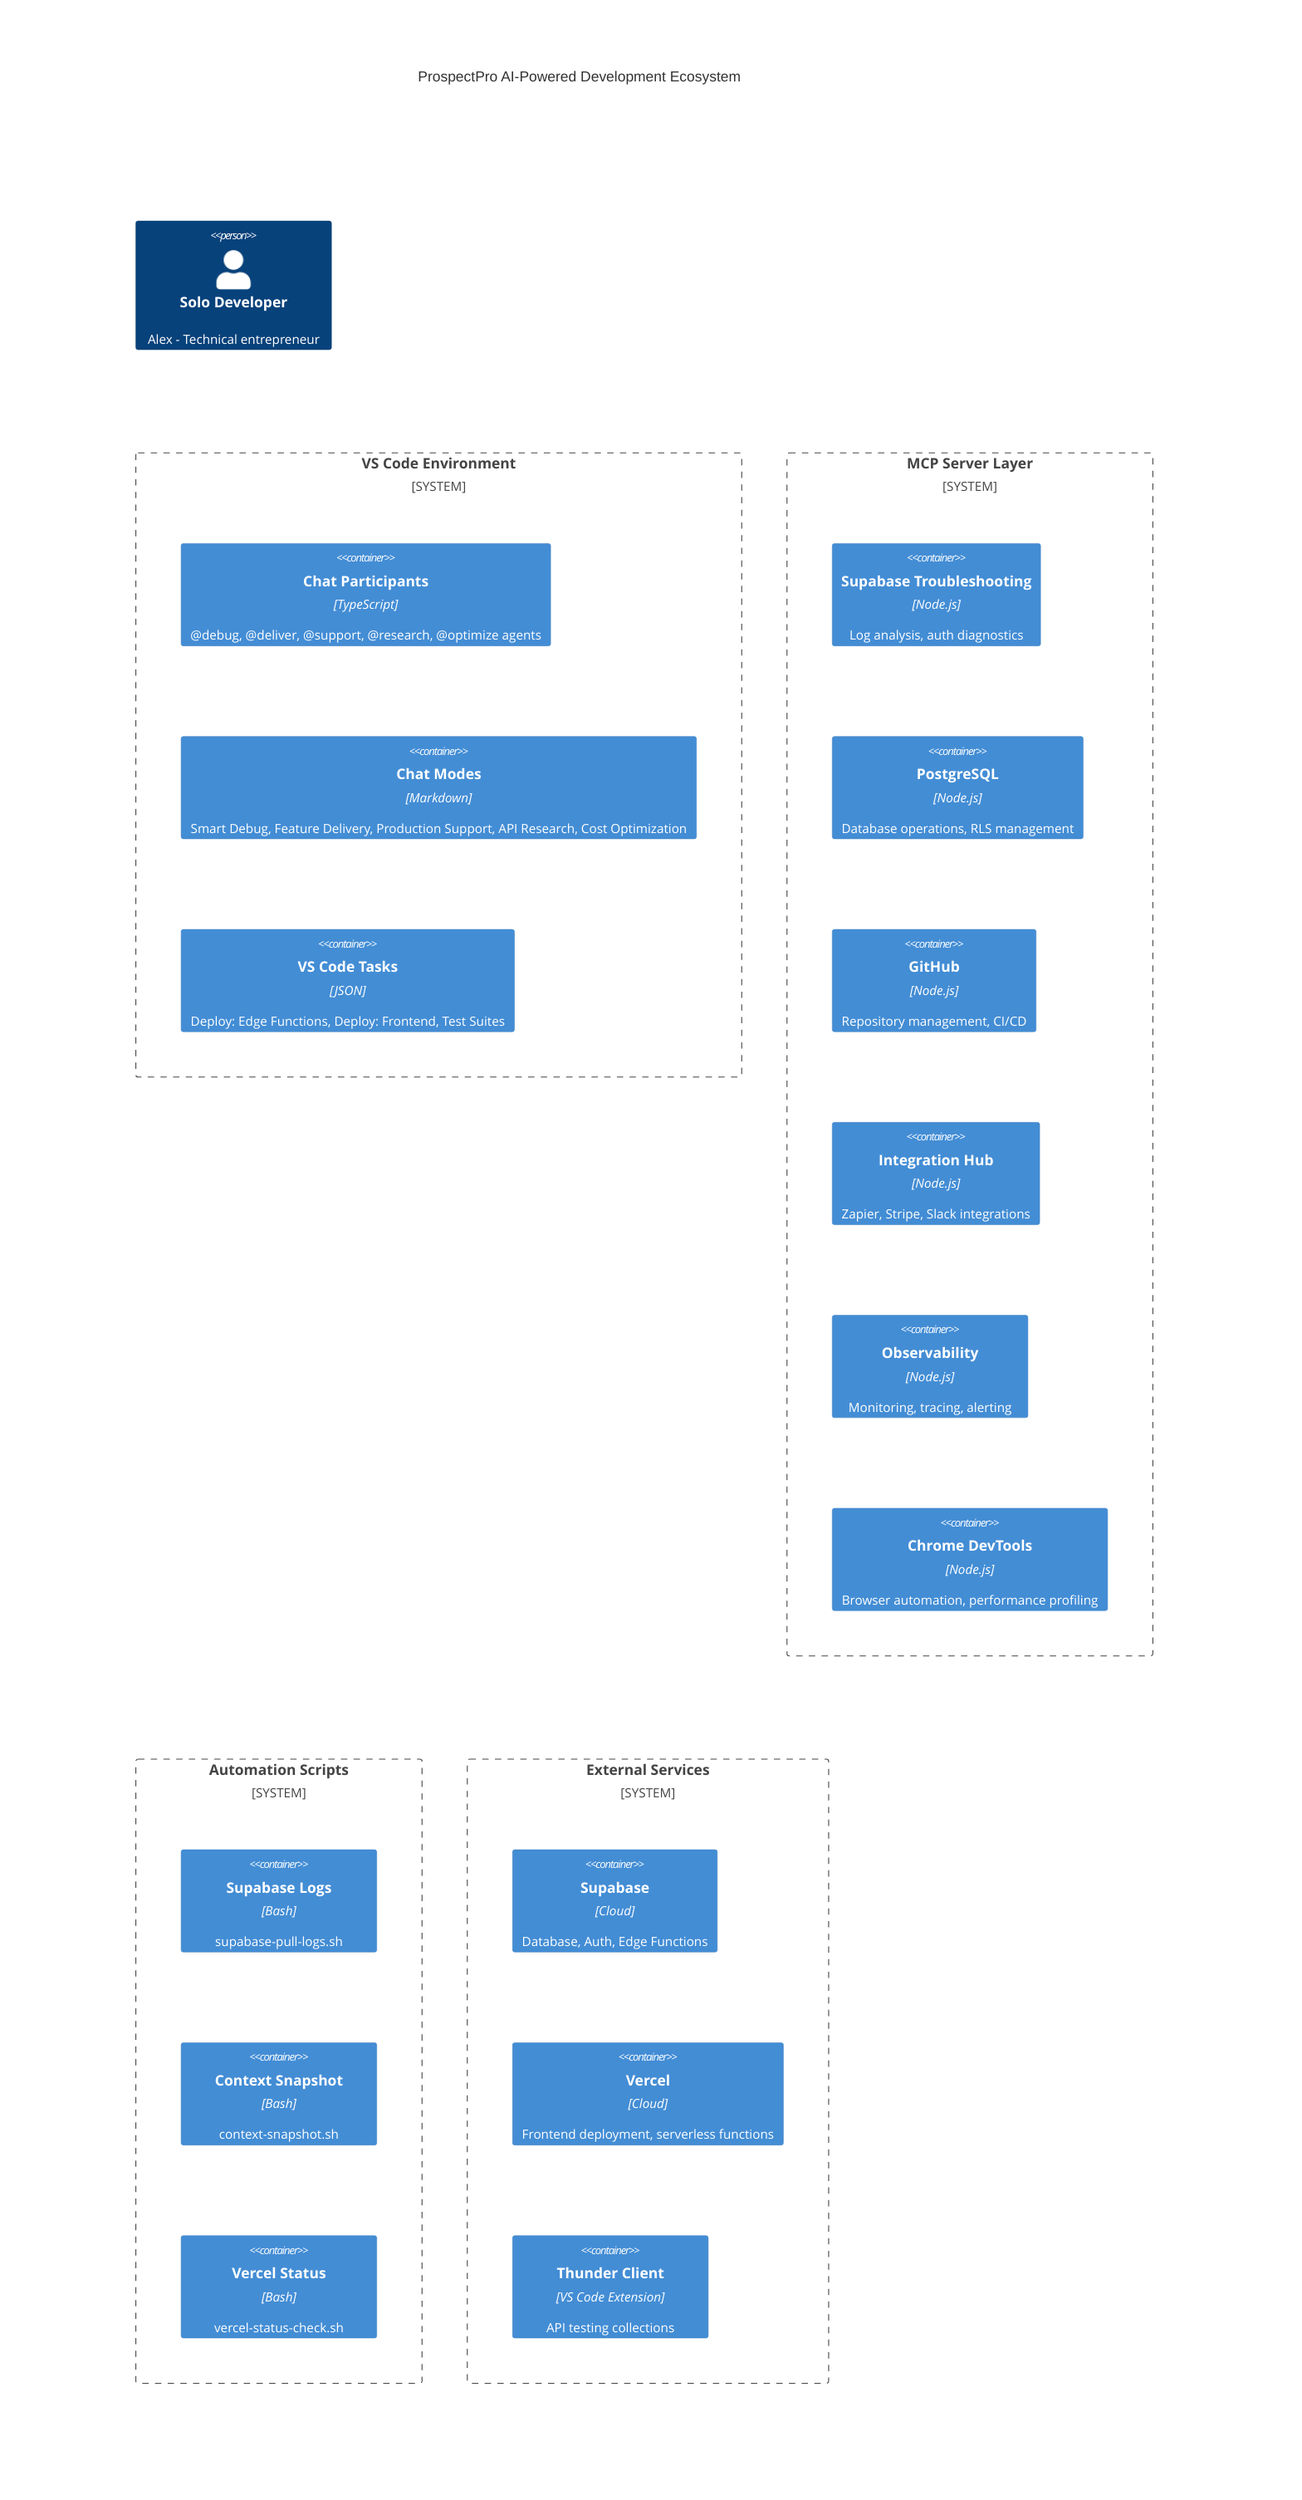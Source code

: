 C4Container

title ProspectPro AI-Powered Development Ecosystem

    Person(dev, "Solo Developer", "Alex - Technical entrepreneur")
    System_Boundary(vscode, "VS Code Environment") {
        Container(chat, "Chat Participants", "TypeScript", "@debug, @deliver, @support, @research, @optimize agents")
        Container(modes, "Chat Modes", "Markdown", "Smart Debug, Feature Delivery, Production Support, API Research, Cost Optimization")
        Container(tasks, "VS Code Tasks", "JSON", "Deploy: Edge Functions, Deploy: Frontend, Test Suites")
    }
    System_Boundary(mcp, "MCP Server Layer") {
        Container(supabase_mcp, "Supabase Troubleshooting", "Node.js", "Log analysis, auth diagnostics")
        Container(postgres_mcp, "PostgreSQL", "Node.js", "Database operations, RLS management")
        Container(github_mcp, "GitHub", "Node.js", "Repository management, CI/CD")
        Container(integration_mcp, "Integration Hub", "Node.js", "Zapier, Stripe, Slack integrations")
        Container(observability_mcp, "Observability", "Node.js", "Monitoring, tracing, alerting")
        Container(chrome_mcp, "Chrome DevTools", "Node.js", "Browser automation, performance profiling")
    }
    System_Boundary(automation, "Automation Scripts") {
        Container(supabase_logs, "Supabase Logs", "Bash", "supabase-pull-logs.sh")
        Container(context_snap, "Context Snapshot", "Bash", "context-snapshot.sh")
        Container(vercel_status, "Vercel Status", "Bash", "vercel-status-check.sh")
    }
    System_Boundary(external, "External Services") {
        Container(supabase, "Supabase", "Cloud", "Database, Auth, Edge Functions")
        Container(vercel, "Vercel", "Cloud", "Frontend deployment, serverless functions")
        Container(thunder, "Thunder Client", "VS Code Extension", "API testing collections")
    }